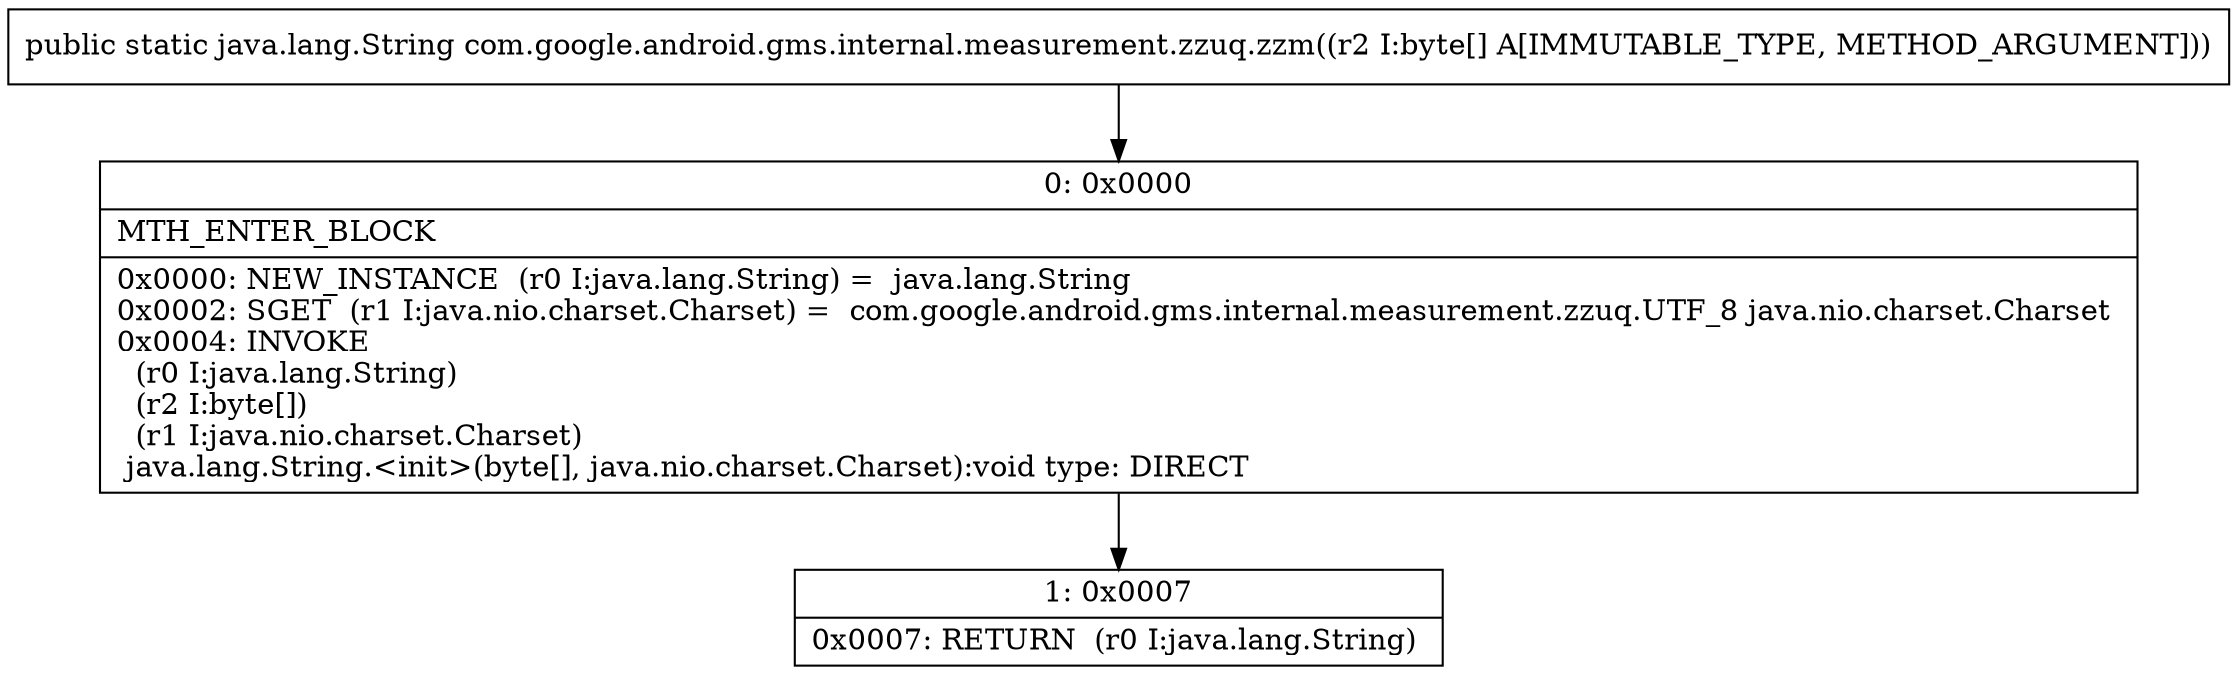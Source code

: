 digraph "CFG forcom.google.android.gms.internal.measurement.zzuq.zzm([B)Ljava\/lang\/String;" {
Node_0 [shape=record,label="{0\:\ 0x0000|MTH_ENTER_BLOCK\l|0x0000: NEW_INSTANCE  (r0 I:java.lang.String) =  java.lang.String \l0x0002: SGET  (r1 I:java.nio.charset.Charset) =  com.google.android.gms.internal.measurement.zzuq.UTF_8 java.nio.charset.Charset \l0x0004: INVOKE  \l  (r0 I:java.lang.String)\l  (r2 I:byte[])\l  (r1 I:java.nio.charset.Charset)\l java.lang.String.\<init\>(byte[], java.nio.charset.Charset):void type: DIRECT \l}"];
Node_1 [shape=record,label="{1\:\ 0x0007|0x0007: RETURN  (r0 I:java.lang.String) \l}"];
MethodNode[shape=record,label="{public static java.lang.String com.google.android.gms.internal.measurement.zzuq.zzm((r2 I:byte[] A[IMMUTABLE_TYPE, METHOD_ARGUMENT])) }"];
MethodNode -> Node_0;
Node_0 -> Node_1;
}

